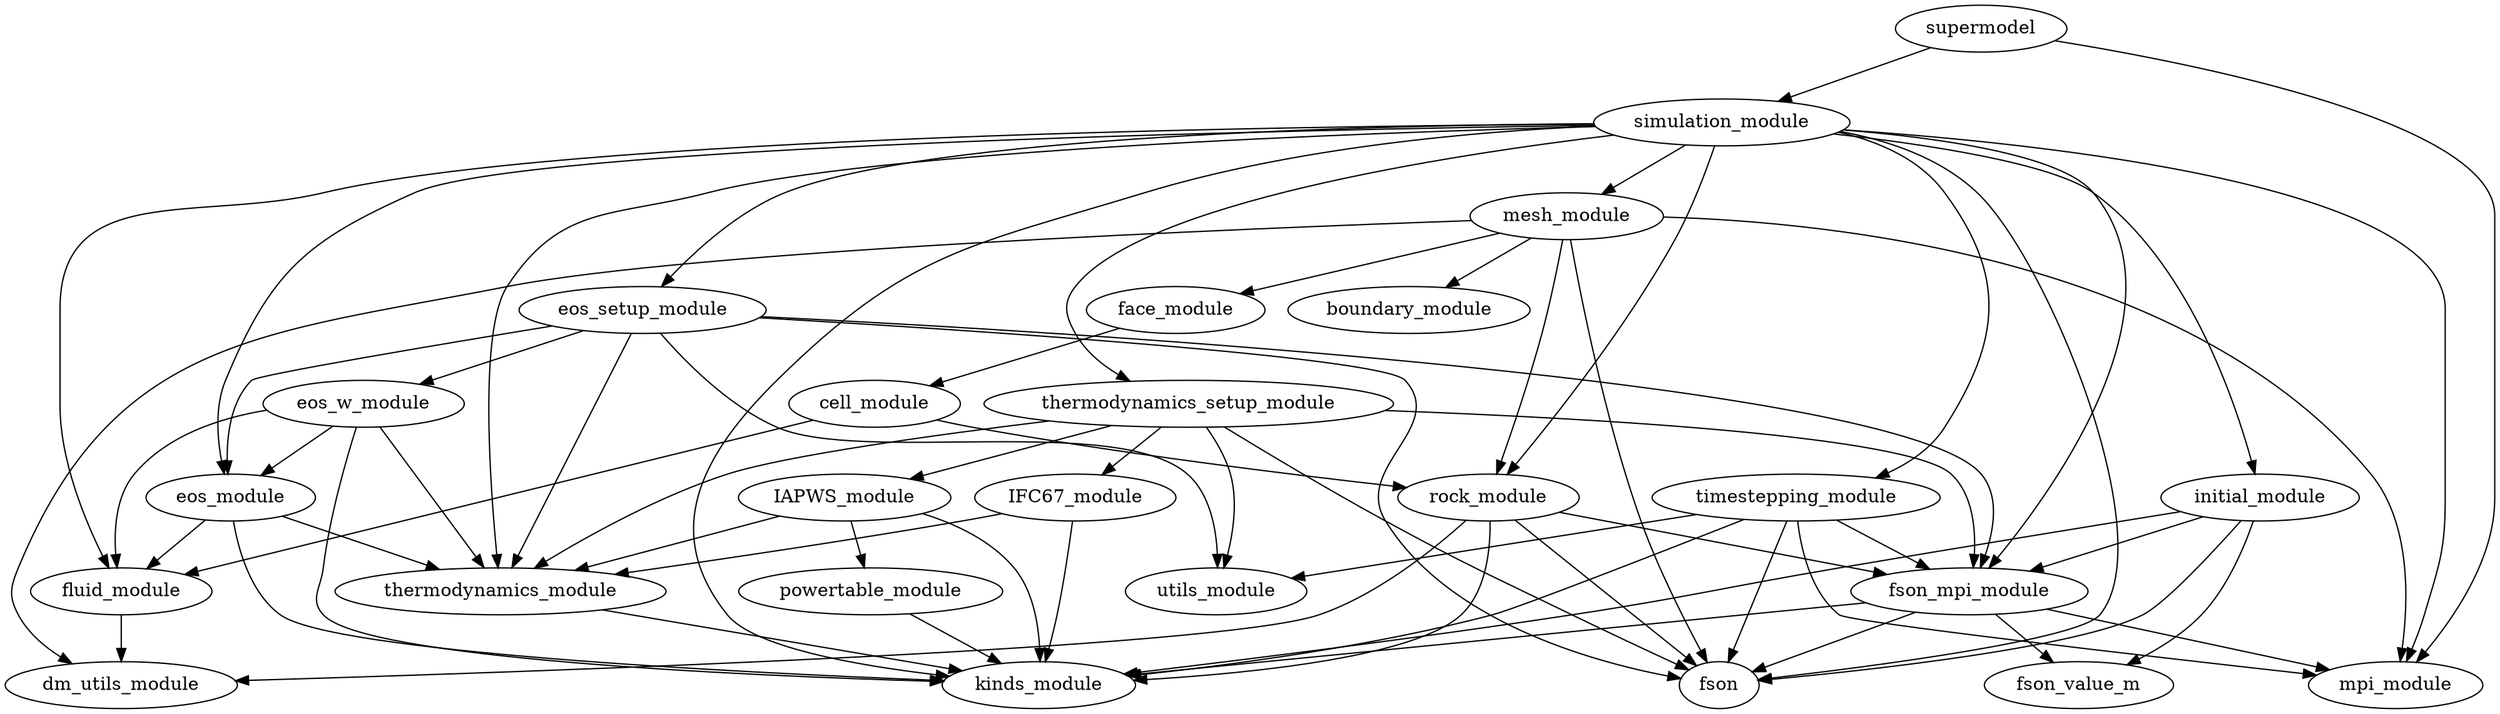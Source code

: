 digraph supermodel{
        fluid_module -> dm_utils_module
        eos_module -> fluid_module
        eos_module -> kinds_module
        eos_module -> thermodynamics_module
        rock_module -> dm_utils_module
        rock_module -> fson
        rock_module -> fson_mpi_module
        rock_module -> kinds_module
        powertable_module -> kinds_module
        simulation_module -> eos_module
        simulation_module -> eos_setup_module
        simulation_module -> fluid_module
        simulation_module -> fson
        simulation_module -> fson_mpi_module
        simulation_module -> initial_module
        simulation_module -> kinds_module
        simulation_module -> mesh_module
        simulation_module -> mpi_module
        simulation_module -> rock_module
        simulation_module -> thermodynamics_module
        simulation_module -> thermodynamics_setup_module
        simulation_module -> timestepping_module
        cell_module -> fluid_module
        cell_module -> rock_module
        thermodynamics_module -> kinds_module
        face_module -> cell_module
        initial_module -> fson
        initial_module -> fson_mpi_module
        initial_module -> fson_value_m
        initial_module -> kinds_module
        mesh_module -> boundary_module
        mesh_module -> dm_utils_module
        mesh_module -> face_module
        mesh_module -> fson
        mesh_module -> mpi_module
        mesh_module -> rock_module
        fson_mpi_module -> fson
        fson_mpi_module -> fson_value_m
        fson_mpi_module -> kinds_module
        fson_mpi_module -> mpi_module
        IFC67_module -> kinds_module
        IFC67_module -> thermodynamics_module
        supermodel -> mpi_module
        supermodel -> simulation_module
        timestepping_module -> fson
        timestepping_module -> fson_mpi_module
        timestepping_module -> kinds_module
        timestepping_module -> mpi_module
        timestepping_module -> utils_module
        eos_w_module -> eos_module
        eos_w_module -> fluid_module
        eos_w_module -> kinds_module
        eos_w_module -> thermodynamics_module
        eos_setup_module -> eos_module
        eos_setup_module -> eos_w_module
        eos_setup_module -> fson
        eos_setup_module -> fson_mpi_module
        eos_setup_module -> thermodynamics_module
        eos_setup_module -> utils_module
        IAPWS_module -> kinds_module
        IAPWS_module -> powertable_module
        IAPWS_module -> thermodynamics_module
        thermodynamics_setup_module -> IAPWS_module
        thermodynamics_setup_module -> IFC67_module
        thermodynamics_setup_module -> fson
        thermodynamics_setup_module -> fson_mpi_module
        thermodynamics_setup_module -> thermodynamics_module
        thermodynamics_setup_module -> utils_module
}